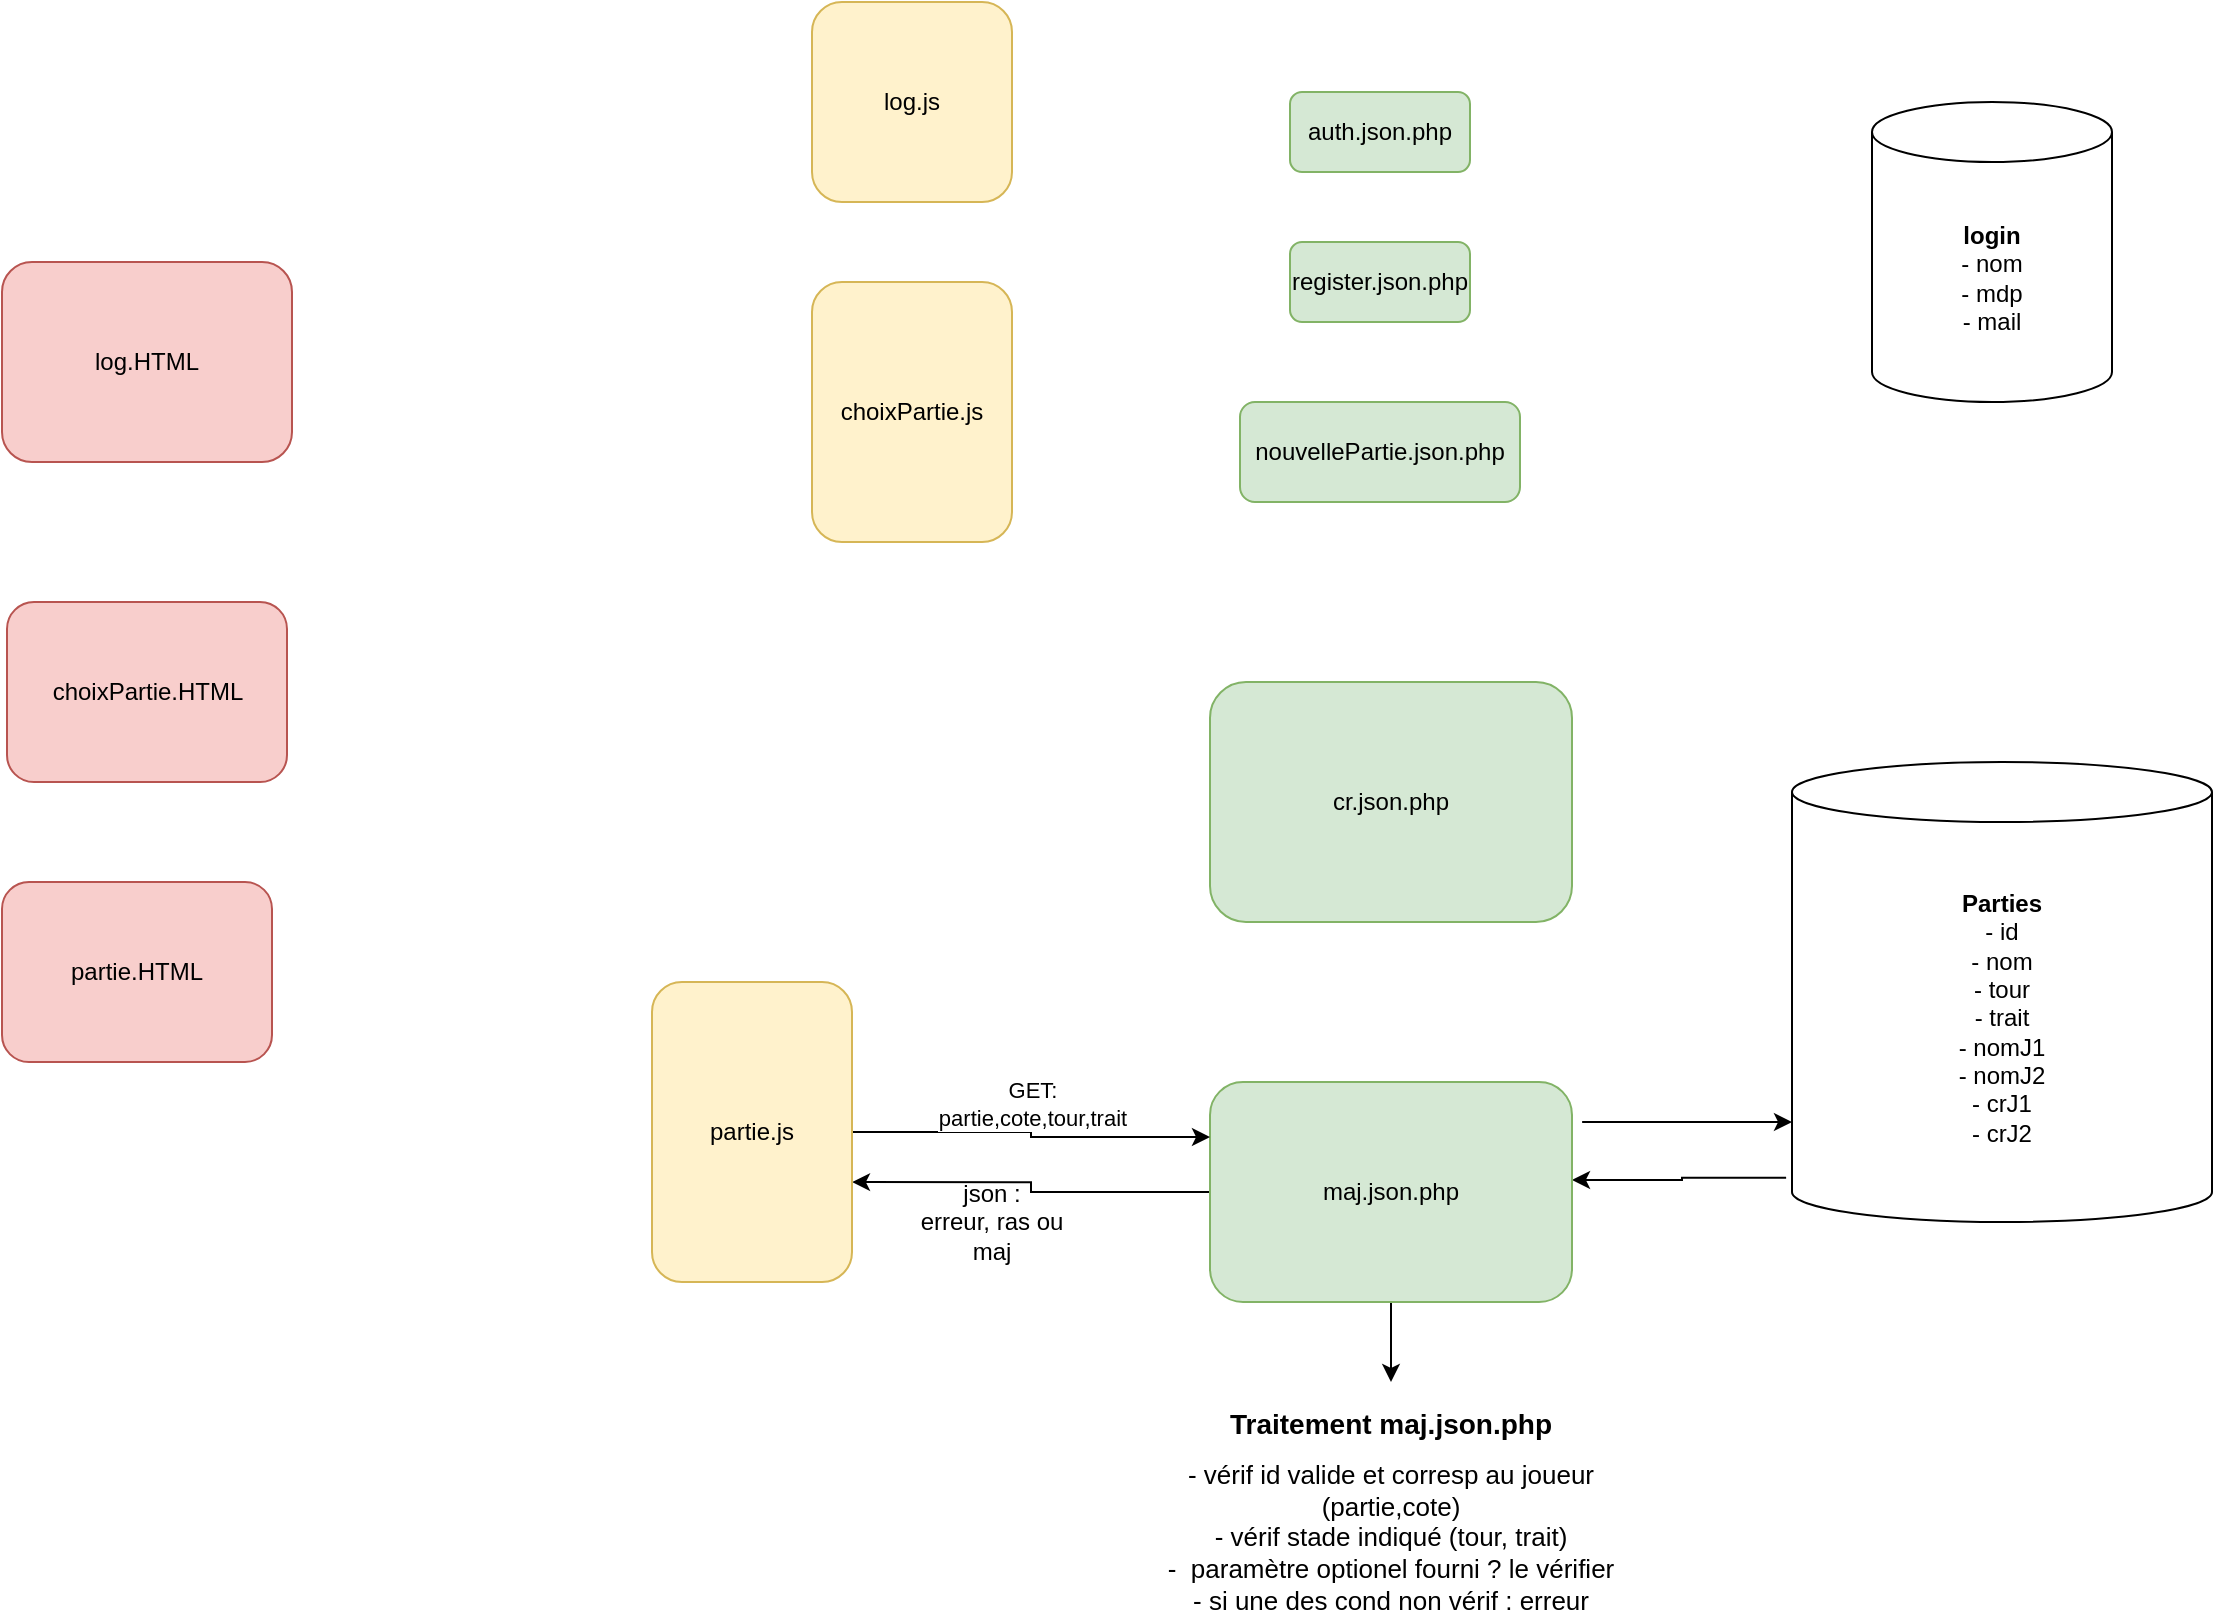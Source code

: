 <mxfile version="15.9.4" type="github">
  <diagram id="tXxBt-8obERpbL7E4TD6" name="Page-1">
    <mxGraphModel dx="1865" dy="1725" grid="1" gridSize="10" guides="1" tooltips="1" connect="1" arrows="1" fold="1" page="1" pageScale="1" pageWidth="827" pageHeight="1169" math="0" shadow="0">
      <root>
        <mxCell id="0" />
        <mxCell id="1" parent="0" />
        <mxCell id="TvXLPnFhdgjb_qVagtGU-1" value="&lt;div&gt;&lt;b&gt;login&lt;/b&gt;&lt;/div&gt;&lt;div&gt;- nom&lt;/div&gt;&lt;div&gt;- mdp&lt;/div&gt;&lt;div&gt;- mail&lt;br&gt;&lt;/div&gt;" style="shape=cylinder3;whiteSpace=wrap;html=1;boundedLbl=1;backgroundOutline=1;size=15;" vertex="1" parent="1">
          <mxGeometry x="680" y="10" width="120" height="150" as="geometry" />
        </mxCell>
        <mxCell id="TvXLPnFhdgjb_qVagtGU-2" value="log.HTML" style="rounded=1;whiteSpace=wrap;html=1;fillColor=#f8cecc;strokeColor=#b85450;" vertex="1" parent="1">
          <mxGeometry x="-255" y="90" width="145" height="100" as="geometry" />
        </mxCell>
        <mxCell id="TvXLPnFhdgjb_qVagtGU-3" value="choixPartie.HTML" style="rounded=1;whiteSpace=wrap;html=1;fillColor=#f8cecc;strokeColor=#b85450;" vertex="1" parent="1">
          <mxGeometry x="-252.5" y="260" width="140" height="90" as="geometry" />
        </mxCell>
        <mxCell id="TvXLPnFhdgjb_qVagtGU-4" value="&lt;div&gt;partie.HTML&lt;/div&gt;" style="rounded=1;whiteSpace=wrap;html=1;fillColor=#f8cecc;strokeColor=#b85450;" vertex="1" parent="1">
          <mxGeometry x="-255" y="400" width="135" height="90" as="geometry" />
        </mxCell>
        <mxCell id="TvXLPnFhdgjb_qVagtGU-32" style="edgeStyle=orthogonalEdgeStyle;rounded=0;orthogonalLoop=1;jettySize=auto;html=1;entryX=1;entryY=0.445;entryDx=0;entryDy=0;fontSize=14;exitX=-0.014;exitY=0.904;exitDx=0;exitDy=0;exitPerimeter=0;entryPerimeter=0;" edge="1" parent="1" source="TvXLPnFhdgjb_qVagtGU-5" target="TvXLPnFhdgjb_qVagtGU-9">
          <mxGeometry relative="1" as="geometry">
            <mxPoint x="640" y="559.4" as="sourcePoint" />
          </mxGeometry>
        </mxCell>
        <mxCell id="TvXLPnFhdgjb_qVagtGU-5" value="&lt;div&gt;&lt;b&gt;Parties&lt;/b&gt;&lt;/div&gt;&lt;div&gt;- id&lt;/div&gt;&lt;div&gt;- nom&lt;/div&gt;&lt;div&gt;- tour&lt;/div&gt;&lt;div&gt;- trait&lt;/div&gt;&lt;div&gt;- nomJ1&lt;br&gt;&lt;/div&gt;&lt;div&gt;- nomJ2&lt;/div&gt;&lt;div&gt;- crJ1&lt;/div&gt;&lt;div&gt;- crJ2&lt;br&gt;&lt;/div&gt;" style="shape=cylinder3;whiteSpace=wrap;html=1;boundedLbl=1;backgroundOutline=1;size=15;" vertex="1" parent="1">
          <mxGeometry x="640" y="340" width="210" height="230" as="geometry" />
        </mxCell>
        <mxCell id="TvXLPnFhdgjb_qVagtGU-7" value="auth.json.php" style="rounded=1;whiteSpace=wrap;html=1;fillColor=#d5e8d4;strokeColor=#82b366;" vertex="1" parent="1">
          <mxGeometry x="389" y="5" width="90" height="40" as="geometry" />
        </mxCell>
        <mxCell id="TvXLPnFhdgjb_qVagtGU-23" style="edgeStyle=orthogonalEdgeStyle;rounded=0;orthogonalLoop=1;jettySize=auto;html=1;entryX=1;entryY=0.667;entryDx=0;entryDy=0;entryPerimeter=0;" edge="1" parent="1" source="TvXLPnFhdgjb_qVagtGU-9" target="TvXLPnFhdgjb_qVagtGU-20">
          <mxGeometry relative="1" as="geometry" />
        </mxCell>
        <mxCell id="TvXLPnFhdgjb_qVagtGU-30" style="edgeStyle=orthogonalEdgeStyle;rounded=0;orthogonalLoop=1;jettySize=auto;html=1;fontSize=14;" edge="1" parent="1" source="TvXLPnFhdgjb_qVagtGU-9" target="TvXLPnFhdgjb_qVagtGU-28">
          <mxGeometry relative="1" as="geometry" />
        </mxCell>
        <mxCell id="TvXLPnFhdgjb_qVagtGU-33" style="edgeStyle=orthogonalEdgeStyle;rounded=0;orthogonalLoop=1;jettySize=auto;html=1;entryX=0;entryY=0.65;entryDx=0;entryDy=0;entryPerimeter=0;fontSize=14;exitX=1.028;exitY=0.182;exitDx=0;exitDy=0;exitPerimeter=0;" edge="1" parent="1" source="TvXLPnFhdgjb_qVagtGU-9">
          <mxGeometry relative="1" as="geometry">
            <mxPoint x="640" y="520" as="targetPoint" />
          </mxGeometry>
        </mxCell>
        <mxCell id="TvXLPnFhdgjb_qVagtGU-9" value="maj.json.php" style="rounded=1;whiteSpace=wrap;html=1;fillColor=#d5e8d4;strokeColor=#82b366;" vertex="1" parent="1">
          <mxGeometry x="349" y="500" width="181" height="110" as="geometry" />
        </mxCell>
        <mxCell id="TvXLPnFhdgjb_qVagtGU-10" value="cr.json.php" style="rounded=1;whiteSpace=wrap;html=1;fillColor=#d5e8d4;strokeColor=#82b366;" vertex="1" parent="1">
          <mxGeometry x="349" y="300" width="181" height="120" as="geometry" />
        </mxCell>
        <mxCell id="TvXLPnFhdgjb_qVagtGU-11" value="&lt;div&gt;nouvellePartie.json.php&lt;/div&gt;" style="rounded=1;whiteSpace=wrap;html=1;fillColor=#d5e8d4;strokeColor=#82b366;" vertex="1" parent="1">
          <mxGeometry x="364" y="160" width="140" height="50" as="geometry" />
        </mxCell>
        <mxCell id="TvXLPnFhdgjb_qVagtGU-12" value="register.json.php" style="rounded=1;whiteSpace=wrap;html=1;fillColor=#d5e8d4;strokeColor=#82b366;" vertex="1" parent="1">
          <mxGeometry x="389" y="80" width="90" height="40" as="geometry" />
        </mxCell>
        <mxCell id="TvXLPnFhdgjb_qVagtGU-14" value="&lt;div&gt;log.js&lt;/div&gt;" style="rounded=1;whiteSpace=wrap;html=1;fillColor=#fff2cc;strokeColor=#d6b656;" vertex="1" parent="1">
          <mxGeometry x="150" y="-40" width="100" height="100" as="geometry" />
        </mxCell>
        <mxCell id="TvXLPnFhdgjb_qVagtGU-19" value="choixPartie.js" style="rounded=1;whiteSpace=wrap;html=1;fillColor=#fff2cc;strokeColor=#d6b656;" vertex="1" parent="1">
          <mxGeometry x="150" y="100" width="100" height="130" as="geometry" />
        </mxCell>
        <mxCell id="TvXLPnFhdgjb_qVagtGU-21" style="edgeStyle=orthogonalEdgeStyle;rounded=0;orthogonalLoop=1;jettySize=auto;html=1;entryX=0;entryY=0.25;entryDx=0;entryDy=0;exitX=1;exitY=0.5;exitDx=0;exitDy=0;" edge="1" parent="1" source="TvXLPnFhdgjb_qVagtGU-20" target="TvXLPnFhdgjb_qVagtGU-9">
          <mxGeometry relative="1" as="geometry" />
        </mxCell>
        <mxCell id="TvXLPnFhdgjb_qVagtGU-22" value="&lt;div&gt;GET:&lt;/div&gt;&lt;div&gt;partie,cote,tour,trait&lt;br&gt;&lt;/div&gt;" style="edgeLabel;html=1;align=center;verticalAlign=middle;resizable=0;points=[];" vertex="1" connectable="0" parent="TvXLPnFhdgjb_qVagtGU-21">
          <mxGeometry x="0.329" y="3" relative="1" as="geometry">
            <mxPoint x="-28" y="-14" as="offset" />
          </mxGeometry>
        </mxCell>
        <mxCell id="TvXLPnFhdgjb_qVagtGU-20" value="partie.js" style="rounded=1;whiteSpace=wrap;html=1;fillColor=#fff2cc;strokeColor=#d6b656;" vertex="1" parent="1">
          <mxGeometry x="70" y="450" width="100" height="150" as="geometry" />
        </mxCell>
        <mxCell id="TvXLPnFhdgjb_qVagtGU-26" value="&lt;div&gt;json :&lt;/div&gt;&lt;div&gt;erreur, ras ou maj&lt;br&gt;&lt;/div&gt;" style="text;html=1;strokeColor=none;fillColor=none;align=center;verticalAlign=middle;whiteSpace=wrap;rounded=0;" vertex="1" parent="1">
          <mxGeometry x="200" y="555" width="80" height="30" as="geometry" />
        </mxCell>
        <mxCell id="TvXLPnFhdgjb_qVagtGU-28" value="&lt;h1 style=&quot;font-size: 14px&quot;&gt;&lt;font style=&quot;font-size: 14px&quot;&gt;Traitement maj.json.php&lt;/font&gt;&lt;/h1&gt;&lt;div&gt;- vérif id valide et corresp au joueur (partie,cote)&lt;br&gt;&lt;/div&gt;&lt;div&gt;- vérif stade indiqué (tour, trait)&lt;/div&gt;&lt;div&gt;-&amp;nbsp; paramètre optionel fourni ? le vérifier&lt;/div&gt;&lt;div&gt;- si une des cond non vérif : erreur&lt;br&gt;&lt;/div&gt;" style="text;html=1;strokeColor=none;fillColor=none;align=center;verticalAlign=middle;whiteSpace=wrap;rounded=0;fontSize=13;" vertex="1" parent="1">
          <mxGeometry x="325" y="650" width="229" height="120" as="geometry" />
        </mxCell>
      </root>
    </mxGraphModel>
  </diagram>
</mxfile>
